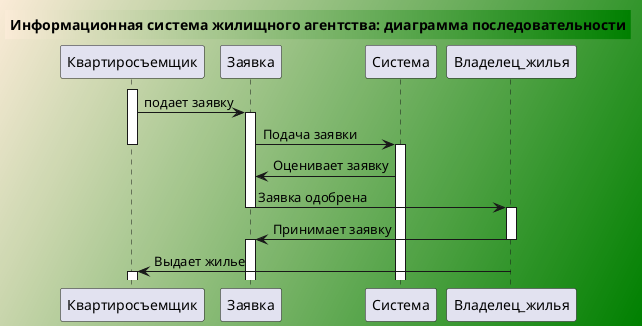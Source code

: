 @startuml
title Информационная система жилищного агентства: диаграмма последовательности
skinparam backgroundcolor AntiqueWhite/Green
participant Квартиросъемщик
participant Заявка
participant Система
participant Владелец_жилья
activate Квартиросъемщик
Квартиросъемщик -> Заявка: подает заявку
activate Заявка
Заявка -> Система: Подача заявки
deactivate Квартиросъемщик
activate Система
Система -> Заявка: Оценивает заявку
Заявка-> Владелец_жилья: Заявка одобрена
deactivate Заявка
activate Владелец_жилья
Владелец_жилья -> Заявка: Принимает заявку
deactivate Владелец_жилья
activate Заявка
Владелец_жилья -> Квартиросъемщик: Выдает жилье
deactivate Владелец_жилья
activate Квартиросъемщик
@enduml 
Диаграмма развертывания
@startuml
left to right direction
title Информационная система жилищного агентства: диаграмма развертывания
skinparam backgroundcolor AntiqueWhite/Green
database Система
node Заявка
node ПК_Квартиросъемщик
node ПК_Владелец_жилья
ПК_Квартиросъемщик - Заявка: Подает
Заявка - Система: Поступает
ПК_Владелец_жилья -- Заявка: Приходит
ПК_Владелец_жилья ..> ПК_Квартиросъемщик: Высылает договор о съеме жилья
@enduml
